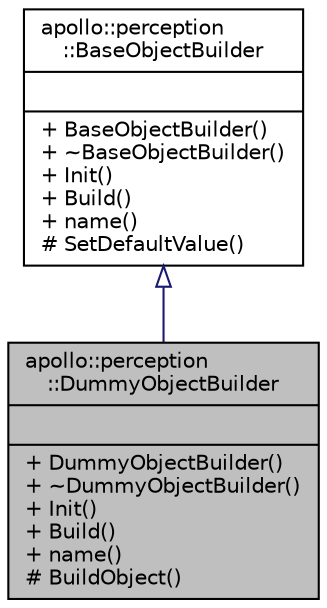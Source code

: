 digraph "apollo::perception::DummyObjectBuilder"
{
  edge [fontname="Helvetica",fontsize="10",labelfontname="Helvetica",labelfontsize="10"];
  node [fontname="Helvetica",fontsize="10",shape=record];
  Node1 [label="{apollo::perception\l::DummyObjectBuilder\n||+ DummyObjectBuilder()\l+ ~DummyObjectBuilder()\l+ Init()\l+ Build()\l+ name()\l# BuildObject()\l}",height=0.2,width=0.4,color="black", fillcolor="grey75", style="filled" fontcolor="black"];
  Node2 -> Node1 [dir="back",color="midnightblue",fontsize="10",style="solid",arrowtail="onormal",fontname="Helvetica"];
  Node2 [label="{apollo::perception\l::BaseObjectBuilder\n||+ BaseObjectBuilder()\l+ ~BaseObjectBuilder()\l+ Init()\l+ Build()\l+ name()\l# SetDefaultValue()\l}",height=0.2,width=0.4,color="black", fillcolor="white", style="filled",URL="$classapollo_1_1perception_1_1BaseObjectBuilder.html"];
}
